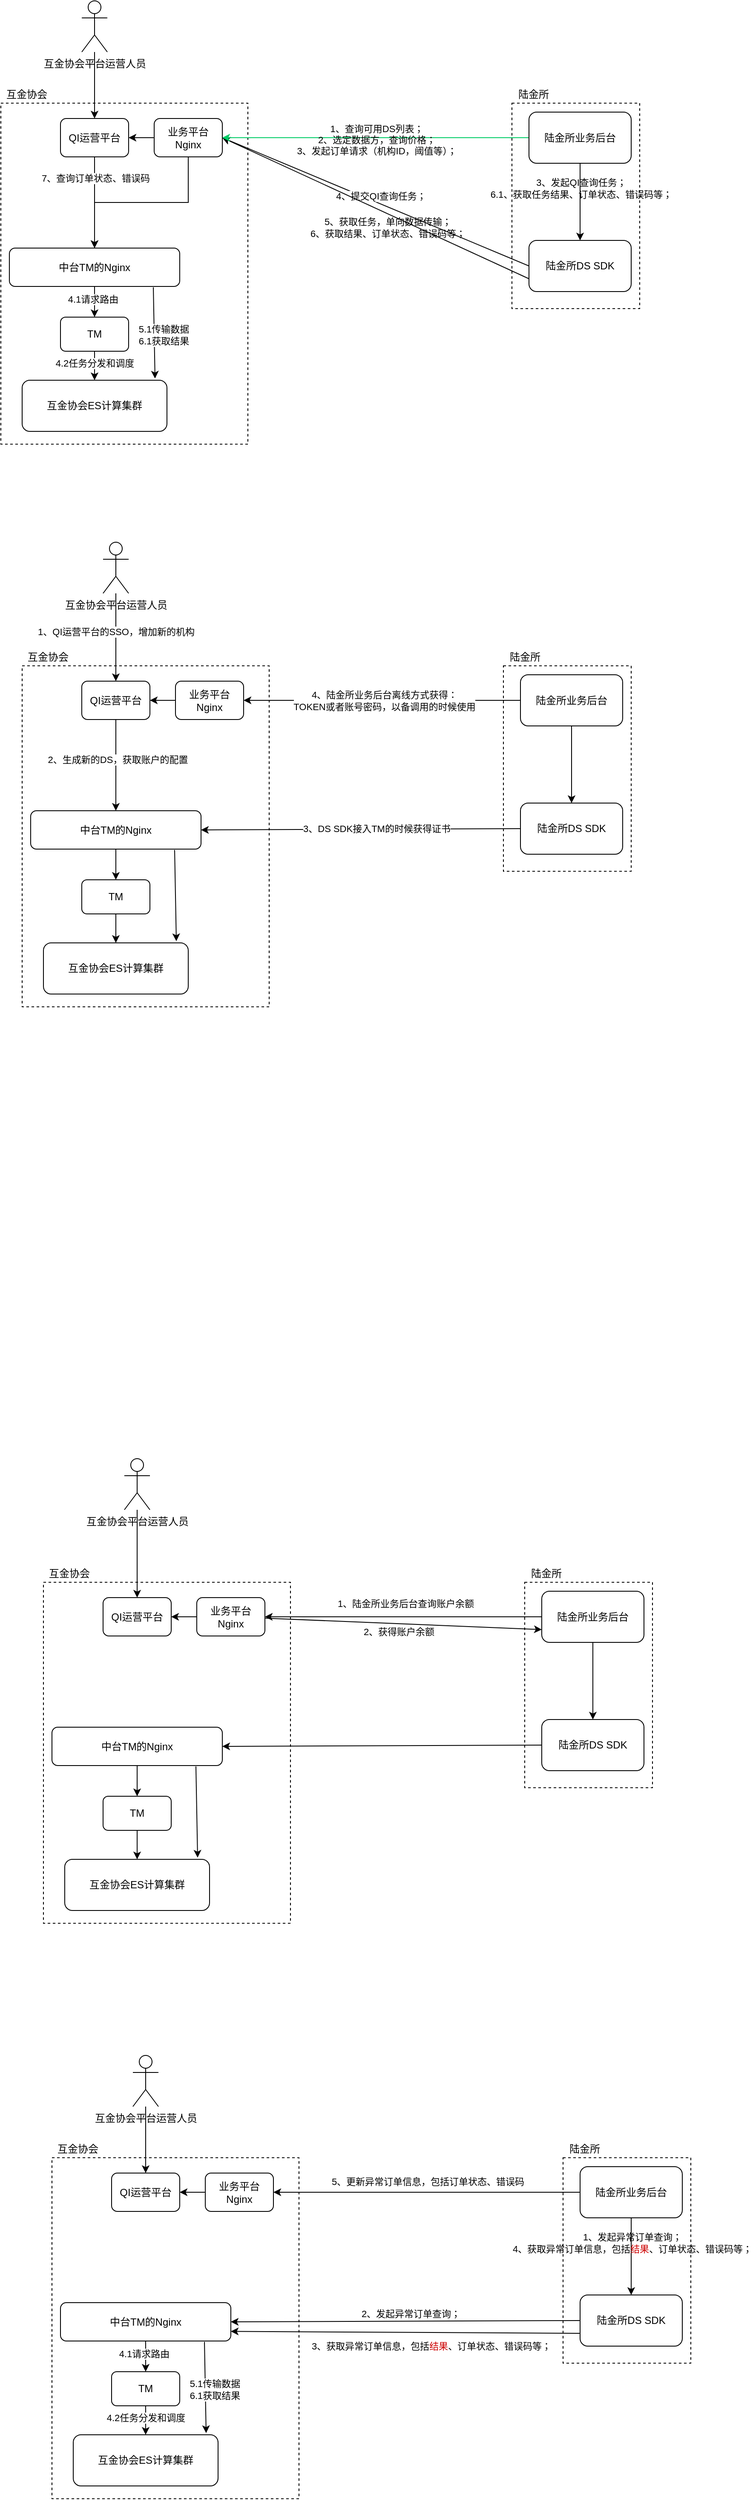<mxfile version="14.2.7" type="github">
  <diagram id="n4bqpxJSWs9qwXVAG9Ya" name="Page-1">
    <mxGraphModel dx="1178" dy="706" grid="1" gridSize="10" guides="1" tooltips="1" connect="1" arrows="1" fold="1" page="1" pageScale="1" pageWidth="827" pageHeight="1169" math="0" shadow="0">
      <root>
        <mxCell id="0" />
        <mxCell id="1" parent="0" />
        <mxCell id="Snnj0pEvWsJ41YhR_awT-1" value="" style="rounded=0;whiteSpace=wrap;html=1;dashed=1;strokeWidth=1;shadow=0;glass=0;sketch=0;labelBorderColor=none;" parent="1" vertex="1">
          <mxGeometry x="850" y="460" width="150" height="241" as="geometry" />
        </mxCell>
        <mxCell id="Snnj0pEvWsJ41YhR_awT-2" value="" style="rounded=0;whiteSpace=wrap;html=1;dashed=1;strokeWidth=1;shadow=0;glass=0;sketch=0;labelBorderColor=none;" parent="1" vertex="1">
          <mxGeometry x="250" y="460" width="290" height="400" as="geometry" />
        </mxCell>
        <mxCell id="6r078hkE9o605oC8stK7-30" value="" style="edgeStyle=orthogonalEdgeStyle;rounded=0;orthogonalLoop=1;jettySize=auto;html=1;strokeColor=#000000;" edge="1" parent="1" source="Snnj0pEvWsJ41YhR_awT-5" target="Snnj0pEvWsJ41YhR_awT-17">
          <mxGeometry relative="1" as="geometry" />
        </mxCell>
        <mxCell id="6r078hkE9o605oC8stK7-31" value="7、查询订单状态、错误码" style="edgeLabel;html=1;align=center;verticalAlign=middle;resizable=0;points=[];" vertex="1" connectable="0" parent="6r078hkE9o605oC8stK7-30">
          <mxGeometry x="-0.533" y="1" relative="1" as="geometry">
            <mxPoint as="offset" />
          </mxGeometry>
        </mxCell>
        <mxCell id="Snnj0pEvWsJ41YhR_awT-5" value="QI运营平台" style="rounded=1;whiteSpace=wrap;html=1;" parent="1" vertex="1">
          <mxGeometry x="320" y="478" width="80" height="45" as="geometry" />
        </mxCell>
        <mxCell id="Snnj0pEvWsJ41YhR_awT-6" value="" style="edgeStyle=orthogonalEdgeStyle;rounded=0;orthogonalLoop=1;jettySize=auto;html=1;" parent="1" source="Snnj0pEvWsJ41YhR_awT-7" target="Snnj0pEvWsJ41YhR_awT-5" edge="1">
          <mxGeometry relative="1" as="geometry" />
        </mxCell>
        <mxCell id="Snnj0pEvWsJ41YhR_awT-7" value="互金协会平台运营人员" style="shape=umlActor;verticalLabelPosition=bottom;verticalAlign=top;html=1;outlineConnect=0;" parent="1" vertex="1">
          <mxGeometry x="345" y="340" width="30" height="60" as="geometry" />
        </mxCell>
        <mxCell id="Snnj0pEvWsJ41YhR_awT-8" value="互金协会ES计算集群" style="rounded=1;whiteSpace=wrap;html=1;" parent="1" vertex="1">
          <mxGeometry x="275" y="785" width="170" height="60" as="geometry" />
        </mxCell>
        <mxCell id="Snnj0pEvWsJ41YhR_awT-9" value="" style="edgeStyle=orthogonalEdgeStyle;rounded=0;orthogonalLoop=1;jettySize=auto;html=1;" parent="1" source="Snnj0pEvWsJ41YhR_awT-11" target="Snnj0pEvWsJ41YhR_awT-8" edge="1">
          <mxGeometry relative="1" as="geometry" />
        </mxCell>
        <mxCell id="Snnj0pEvWsJ41YhR_awT-10" value="4.2任务分发和调度" style="edgeLabel;html=1;align=center;verticalAlign=middle;resizable=0;points=[];" parent="Snnj0pEvWsJ41YhR_awT-9" vertex="1" connectable="0">
          <mxGeometry x="0.574" y="1" relative="1" as="geometry">
            <mxPoint x="-1" y="-10" as="offset" />
          </mxGeometry>
        </mxCell>
        <mxCell id="Snnj0pEvWsJ41YhR_awT-11" value="TM" style="rounded=1;whiteSpace=wrap;html=1;" parent="1" vertex="1">
          <mxGeometry x="320" y="711" width="80" height="40" as="geometry" />
        </mxCell>
        <mxCell id="Snnj0pEvWsJ41YhR_awT-12" value="陆金所DS SDK" style="rounded=1;whiteSpace=wrap;html=1;" parent="1" vertex="1">
          <mxGeometry x="870" y="621" width="120" height="60" as="geometry" />
        </mxCell>
        <mxCell id="Snnj0pEvWsJ41YhR_awT-13" value="&lt;font color=&quot;#000000&quot;&gt;陆金所&lt;/font&gt;" style="text;html=1;align=center;verticalAlign=middle;resizable=0;points=[];autosize=1;fontColor=#EA6B66;" parent="1" vertex="1">
          <mxGeometry x="850" y="440" width="50" height="20" as="geometry" />
        </mxCell>
        <mxCell id="Snnj0pEvWsJ41YhR_awT-14" value="&lt;font color=&quot;#000000&quot;&gt;互金协会&lt;/font&gt;" style="text;html=1;align=center;verticalAlign=middle;resizable=0;points=[];autosize=1;fontColor=#EA6B66;" parent="1" vertex="1">
          <mxGeometry x="250" y="440" width="60" height="20" as="geometry" />
        </mxCell>
        <mxCell id="Snnj0pEvWsJ41YhR_awT-15" value="" style="edgeStyle=orthogonalEdgeStyle;rounded=0;orthogonalLoop=1;jettySize=auto;html=1;" parent="1" source="Snnj0pEvWsJ41YhR_awT-17" target="Snnj0pEvWsJ41YhR_awT-11" edge="1">
          <mxGeometry relative="1" as="geometry" />
        </mxCell>
        <mxCell id="Snnj0pEvWsJ41YhR_awT-16" value="4.1请求路由" style="edgeLabel;html=1;align=center;verticalAlign=middle;resizable=0;points=[];" parent="Snnj0pEvWsJ41YhR_awT-15" vertex="1" connectable="0">
          <mxGeometry x="0.407" y="-2" relative="1" as="geometry">
            <mxPoint y="-8" as="offset" />
          </mxGeometry>
        </mxCell>
        <mxCell id="Snnj0pEvWsJ41YhR_awT-17" value="中台TM的Nginx" style="rounded=1;whiteSpace=wrap;html=1;" parent="1" vertex="1">
          <mxGeometry x="260" y="630" width="200" height="45" as="geometry" />
        </mxCell>
        <mxCell id="Snnj0pEvWsJ41YhR_awT-18" value="" style="endArrow=classic;html=1;exitX=0;exitY=0.5;exitDx=0;exitDy=0;entryX=1;entryY=0.5;entryDx=0;entryDy=0;" parent="1" source="Snnj0pEvWsJ41YhR_awT-12" target="Snnj0pEvWsJ41YhR_awT-24" edge="1">
          <mxGeometry width="50" height="50" relative="1" as="geometry">
            <mxPoint x="390" y="830" as="sourcePoint" />
            <mxPoint x="440" y="780" as="targetPoint" />
          </mxGeometry>
        </mxCell>
        <mxCell id="Snnj0pEvWsJ41YhR_awT-19" value="4、提交QI查询任务；" style="edgeLabel;html=1;align=center;verticalAlign=middle;resizable=0;points=[];" parent="Snnj0pEvWsJ41YhR_awT-18" vertex="1" connectable="0">
          <mxGeometry x="-0.027" y="-3" relative="1" as="geometry">
            <mxPoint y="-6" as="offset" />
          </mxGeometry>
        </mxCell>
        <mxCell id="Snnj0pEvWsJ41YhR_awT-20" value="" style="endArrow=classic;html=1;exitX=0.845;exitY=1.022;exitDx=0;exitDy=0;exitPerimeter=0;" parent="1" source="Snnj0pEvWsJ41YhR_awT-17" edge="1">
          <mxGeometry width="50" height="50" relative="1" as="geometry">
            <mxPoint x="390" y="810" as="sourcePoint" />
            <mxPoint x="431" y="783" as="targetPoint" />
          </mxGeometry>
        </mxCell>
        <mxCell id="Snnj0pEvWsJ41YhR_awT-21" value="5.1传输数据&lt;br&gt;6.1获取结果" style="edgeLabel;html=1;align=center;verticalAlign=middle;resizable=0;points=[];" parent="Snnj0pEvWsJ41YhR_awT-20" vertex="1" connectable="0">
          <mxGeometry x="0.035" relative="1" as="geometry">
            <mxPoint x="11" as="offset" />
          </mxGeometry>
        </mxCell>
        <mxCell id="Snnj0pEvWsJ41YhR_awT-22" value="" style="endArrow=classic;html=1;entryX=1;entryY=0.5;entryDx=0;entryDy=0;exitX=0;exitY=0.75;exitDx=0;exitDy=0;" parent="1" source="Snnj0pEvWsJ41YhR_awT-12" target="Snnj0pEvWsJ41YhR_awT-24" edge="1">
          <mxGeometry width="50" height="50" relative="1" as="geometry">
            <mxPoint x="390" y="830" as="sourcePoint" />
            <mxPoint x="440" y="780" as="targetPoint" />
          </mxGeometry>
        </mxCell>
        <mxCell id="Snnj0pEvWsJ41YhR_awT-23" value="&lt;div&gt;&lt;span style=&quot;font-size: 11px&quot;&gt;5、获取任务，单向数据传输；&lt;/span&gt;&lt;/div&gt;&lt;div&gt;&lt;span style=&quot;font-size: 11px&quot;&gt;6、获取结果、订单状态、错误码等；&lt;/span&gt;&lt;/div&gt;" style="edgeLabel;html=1;align=center;verticalAlign=middle;resizable=0;points=[];labelBackgroundColor=none;" parent="Snnj0pEvWsJ41YhR_awT-22" vertex="1" connectable="0">
          <mxGeometry x="-0.076" relative="1" as="geometry">
            <mxPoint y="16" as="offset" />
          </mxGeometry>
        </mxCell>
        <mxCell id="6r078hkE9o605oC8stK7-29" value="" style="edgeStyle=orthogonalEdgeStyle;rounded=0;orthogonalLoop=1;jettySize=auto;html=1;strokeColor=#000000;" edge="1" parent="1" source="Snnj0pEvWsJ41YhR_awT-24" target="Snnj0pEvWsJ41YhR_awT-17">
          <mxGeometry relative="1" as="geometry" />
        </mxCell>
        <mxCell id="Snnj0pEvWsJ41YhR_awT-24" value="业务平台Nginx" style="rounded=1;whiteSpace=wrap;html=1;" parent="1" vertex="1">
          <mxGeometry x="430" y="478" width="80" height="45" as="geometry" />
        </mxCell>
        <mxCell id="Snnj0pEvWsJ41YhR_awT-25" value="" style="endArrow=classic;html=1;exitX=0;exitY=0.5;exitDx=0;exitDy=0;entryX=1;entryY=0.5;entryDx=0;entryDy=0;strokeColor=#00CC66;" parent="1" source="Snnj0pEvWsJ41YhR_awT-30" target="Snnj0pEvWsJ41YhR_awT-24" edge="1">
          <mxGeometry width="50" height="50" relative="1" as="geometry">
            <mxPoint x="390" y="640" as="sourcePoint" />
            <mxPoint x="440" y="590" as="targetPoint" />
          </mxGeometry>
        </mxCell>
        <mxCell id="Snnj0pEvWsJ41YhR_awT-26" value="1、查询可用DS列表；&lt;br&gt;2、选定数据方，查询价格；&lt;br&gt;3、发起订单请求（机构ID，阈值等）；" style="edgeLabel;html=1;align=center;verticalAlign=middle;resizable=0;points=[];labelBackgroundColor=none;" parent="Snnj0pEvWsJ41YhR_awT-25" vertex="1" connectable="0">
          <mxGeometry x="0.113" y="2" relative="1" as="geometry">
            <mxPoint x="21" as="offset" />
          </mxGeometry>
        </mxCell>
        <mxCell id="Snnj0pEvWsJ41YhR_awT-27" value="" style="endArrow=classic;html=1;exitX=0;exitY=0.5;exitDx=0;exitDy=0;entryX=1;entryY=0.5;entryDx=0;entryDy=0;" parent="1" source="Snnj0pEvWsJ41YhR_awT-24" target="Snnj0pEvWsJ41YhR_awT-5" edge="1">
          <mxGeometry width="50" height="50" relative="1" as="geometry">
            <mxPoint x="390" y="640" as="sourcePoint" />
            <mxPoint x="440" y="590" as="targetPoint" />
          </mxGeometry>
        </mxCell>
        <mxCell id="Snnj0pEvWsJ41YhR_awT-28" value="" style="edgeStyle=orthogonalEdgeStyle;rounded=0;orthogonalLoop=1;jettySize=auto;html=1;" parent="1" source="Snnj0pEvWsJ41YhR_awT-30" target="Snnj0pEvWsJ41YhR_awT-12" edge="1">
          <mxGeometry relative="1" as="geometry" />
        </mxCell>
        <mxCell id="Snnj0pEvWsJ41YhR_awT-29" value="3、发起QI查询任务；&lt;br&gt;6.1、获取任务结果、订单状态、错误码等；" style="edgeLabel;html=1;align=center;verticalAlign=middle;resizable=0;points=[];labelBackgroundColor=none;" parent="Snnj0pEvWsJ41YhR_awT-28" vertex="1" connectable="0">
          <mxGeometry x="-0.364" y="1" relative="1" as="geometry">
            <mxPoint as="offset" />
          </mxGeometry>
        </mxCell>
        <mxCell id="Snnj0pEvWsJ41YhR_awT-30" value="陆金所业务后台" style="rounded=1;whiteSpace=wrap;html=1;" parent="1" vertex="1">
          <mxGeometry x="870" y="470.5" width="120" height="60" as="geometry" />
        </mxCell>
        <mxCell id="Snnj0pEvWsJ41YhR_awT-31" value="" style="rounded=0;whiteSpace=wrap;html=1;dashed=1;strokeWidth=1;shadow=0;glass=0;sketch=0;labelBorderColor=none;" parent="1" vertex="1">
          <mxGeometry x="840" y="1120" width="150" height="241" as="geometry" />
        </mxCell>
        <mxCell id="Snnj0pEvWsJ41YhR_awT-32" value="" style="rounded=0;whiteSpace=wrap;html=1;dashed=1;strokeWidth=1;shadow=0;glass=0;sketch=0;labelBorderColor=none;" parent="1" vertex="1">
          <mxGeometry x="275" y="1120" width="290" height="400" as="geometry" />
        </mxCell>
        <mxCell id="Snnj0pEvWsJ41YhR_awT-33" value="" style="edgeStyle=orthogonalEdgeStyle;rounded=0;orthogonalLoop=1;jettySize=auto;html=1;" parent="1" source="Snnj0pEvWsJ41YhR_awT-35" target="Snnj0pEvWsJ41YhR_awT-46" edge="1">
          <mxGeometry relative="1" as="geometry" />
        </mxCell>
        <mxCell id="Snnj0pEvWsJ41YhR_awT-34" value="2、生成新的DS，获取账户的配置" style="edgeLabel;html=1;align=center;verticalAlign=middle;resizable=0;points=[];" parent="Snnj0pEvWsJ41YhR_awT-33" vertex="1" connectable="0">
          <mxGeometry x="-0.121" y="2" relative="1" as="geometry">
            <mxPoint as="offset" />
          </mxGeometry>
        </mxCell>
        <mxCell id="Snnj0pEvWsJ41YhR_awT-35" value="QI运营平台" style="rounded=1;whiteSpace=wrap;html=1;" parent="1" vertex="1">
          <mxGeometry x="345" y="1138" width="80" height="45" as="geometry" />
        </mxCell>
        <mxCell id="Snnj0pEvWsJ41YhR_awT-36" value="" style="edgeStyle=orthogonalEdgeStyle;rounded=0;orthogonalLoop=1;jettySize=auto;html=1;" parent="1" source="Snnj0pEvWsJ41YhR_awT-38" target="Snnj0pEvWsJ41YhR_awT-35" edge="1">
          <mxGeometry relative="1" as="geometry" />
        </mxCell>
        <mxCell id="Snnj0pEvWsJ41YhR_awT-37" value="1、QI运营平台的SSO，增加新的机构" style="edgeLabel;html=1;align=center;verticalAlign=middle;resizable=0;points=[];" parent="Snnj0pEvWsJ41YhR_awT-36" vertex="1" connectable="0">
          <mxGeometry x="0.103" relative="1" as="geometry">
            <mxPoint y="-12" as="offset" />
          </mxGeometry>
        </mxCell>
        <mxCell id="Snnj0pEvWsJ41YhR_awT-38" value="互金协会平台运营人员" style="shape=umlActor;verticalLabelPosition=bottom;verticalAlign=top;html=1;outlineConnect=0;" parent="1" vertex="1">
          <mxGeometry x="370" y="975" width="30" height="60" as="geometry" />
        </mxCell>
        <mxCell id="Snnj0pEvWsJ41YhR_awT-39" value="互金协会ES计算集群" style="rounded=1;whiteSpace=wrap;html=1;" parent="1" vertex="1">
          <mxGeometry x="300" y="1445" width="170" height="60" as="geometry" />
        </mxCell>
        <mxCell id="Snnj0pEvWsJ41YhR_awT-40" value="" style="edgeStyle=orthogonalEdgeStyle;rounded=0;orthogonalLoop=1;jettySize=auto;html=1;" parent="1" source="Snnj0pEvWsJ41YhR_awT-41" target="Snnj0pEvWsJ41YhR_awT-39" edge="1">
          <mxGeometry relative="1" as="geometry" />
        </mxCell>
        <mxCell id="Snnj0pEvWsJ41YhR_awT-41" value="TM" style="rounded=1;whiteSpace=wrap;html=1;" parent="1" vertex="1">
          <mxGeometry x="345" y="1371" width="80" height="40" as="geometry" />
        </mxCell>
        <mxCell id="Snnj0pEvWsJ41YhR_awT-42" value="陆金所DS SDK" style="rounded=1;whiteSpace=wrap;html=1;" parent="1" vertex="1">
          <mxGeometry x="860" y="1281" width="120" height="60" as="geometry" />
        </mxCell>
        <mxCell id="Snnj0pEvWsJ41YhR_awT-43" value="&lt;font color=&quot;#000000&quot;&gt;陆金所&lt;/font&gt;" style="text;html=1;align=center;verticalAlign=middle;resizable=0;points=[];autosize=1;fontColor=#EA6B66;" parent="1" vertex="1">
          <mxGeometry x="840" y="1100" width="50" height="20" as="geometry" />
        </mxCell>
        <mxCell id="Snnj0pEvWsJ41YhR_awT-44" value="&lt;font color=&quot;#000000&quot;&gt;互金协会&lt;/font&gt;" style="text;html=1;align=center;verticalAlign=middle;resizable=0;points=[];autosize=1;fontColor=#EA6B66;" parent="1" vertex="1">
          <mxGeometry x="275" y="1100" width="60" height="20" as="geometry" />
        </mxCell>
        <mxCell id="Snnj0pEvWsJ41YhR_awT-45" value="" style="edgeStyle=orthogonalEdgeStyle;rounded=0;orthogonalLoop=1;jettySize=auto;html=1;" parent="1" source="Snnj0pEvWsJ41YhR_awT-46" target="Snnj0pEvWsJ41YhR_awT-41" edge="1">
          <mxGeometry relative="1" as="geometry" />
        </mxCell>
        <mxCell id="Snnj0pEvWsJ41YhR_awT-46" value="中台TM的Nginx" style="rounded=1;whiteSpace=wrap;html=1;" parent="1" vertex="1">
          <mxGeometry x="285" y="1290" width="200" height="45" as="geometry" />
        </mxCell>
        <mxCell id="Snnj0pEvWsJ41YhR_awT-47" value="" style="endArrow=classic;html=1;exitX=0;exitY=0.5;exitDx=0;exitDy=0;entryX=1;entryY=0.5;entryDx=0;entryDy=0;" parent="1" source="Snnj0pEvWsJ41YhR_awT-42" target="Snnj0pEvWsJ41YhR_awT-46" edge="1">
          <mxGeometry width="50" height="50" relative="1" as="geometry">
            <mxPoint x="415" y="1490" as="sourcePoint" />
            <mxPoint x="465" y="1440" as="targetPoint" />
          </mxGeometry>
        </mxCell>
        <mxCell id="Snnj0pEvWsJ41YhR_awT-48" value="3、DS SDK接入TM的时候获得证书" style="edgeLabel;html=1;align=center;verticalAlign=middle;resizable=0;points=[];" parent="Snnj0pEvWsJ41YhR_awT-47" vertex="1" connectable="0">
          <mxGeometry x="0.145" y="1" relative="1" as="geometry">
            <mxPoint x="44.99" y="-1.86" as="offset" />
          </mxGeometry>
        </mxCell>
        <mxCell id="Snnj0pEvWsJ41YhR_awT-49" value="" style="endArrow=classic;html=1;exitX=0.845;exitY=1.022;exitDx=0;exitDy=0;exitPerimeter=0;" parent="1" source="Snnj0pEvWsJ41YhR_awT-46" edge="1">
          <mxGeometry width="50" height="50" relative="1" as="geometry">
            <mxPoint x="415" y="1470" as="sourcePoint" />
            <mxPoint x="456" y="1443" as="targetPoint" />
          </mxGeometry>
        </mxCell>
        <mxCell id="Snnj0pEvWsJ41YhR_awT-50" value="业务平台Nginx" style="rounded=1;whiteSpace=wrap;html=1;" parent="1" vertex="1">
          <mxGeometry x="455" y="1138" width="80" height="45" as="geometry" />
        </mxCell>
        <mxCell id="Snnj0pEvWsJ41YhR_awT-51" value="" style="endArrow=classic;html=1;exitX=0;exitY=0.5;exitDx=0;exitDy=0;entryX=1;entryY=0.5;entryDx=0;entryDy=0;" parent="1" source="Snnj0pEvWsJ41YhR_awT-50" target="Snnj0pEvWsJ41YhR_awT-35" edge="1">
          <mxGeometry width="50" height="50" relative="1" as="geometry">
            <mxPoint x="415" y="1300" as="sourcePoint" />
            <mxPoint x="465" y="1250" as="targetPoint" />
          </mxGeometry>
        </mxCell>
        <mxCell id="Snnj0pEvWsJ41YhR_awT-52" value="" style="edgeStyle=orthogonalEdgeStyle;rounded=0;orthogonalLoop=1;jettySize=auto;html=1;" parent="1" source="Snnj0pEvWsJ41YhR_awT-53" target="Snnj0pEvWsJ41YhR_awT-42" edge="1">
          <mxGeometry relative="1" as="geometry" />
        </mxCell>
        <mxCell id="Snnj0pEvWsJ41YhR_awT-53" value="陆金所业务后台" style="rounded=1;whiteSpace=wrap;html=1;" parent="1" vertex="1">
          <mxGeometry x="860" y="1130.5" width="120" height="60" as="geometry" />
        </mxCell>
        <mxCell id="Snnj0pEvWsJ41YhR_awT-54" value="" style="endArrow=classic;html=1;exitX=0;exitY=0.5;exitDx=0;exitDy=0;entryX=1;entryY=0.5;entryDx=0;entryDy=0;" parent="1" source="Snnj0pEvWsJ41YhR_awT-53" target="Snnj0pEvWsJ41YhR_awT-50" edge="1">
          <mxGeometry width="50" height="50" relative="1" as="geometry">
            <mxPoint x="710" y="1250" as="sourcePoint" />
            <mxPoint x="760" y="1200" as="targetPoint" />
          </mxGeometry>
        </mxCell>
        <mxCell id="Snnj0pEvWsJ41YhR_awT-55" value="4、陆金所业务后台离线方式获得：&lt;br&gt;TOKEN或者账号密码，以备调用的时候使用" style="edgeLabel;html=1;align=center;verticalAlign=middle;resizable=0;points=[];" parent="Snnj0pEvWsJ41YhR_awT-54" vertex="1" connectable="0">
          <mxGeometry x="0.077" y="-1" relative="1" as="geometry">
            <mxPoint x="15" y="1" as="offset" />
          </mxGeometry>
        </mxCell>
        <mxCell id="Snnj0pEvWsJ41YhR_awT-56" value="" style="rounded=0;whiteSpace=wrap;html=1;dashed=1;strokeWidth=1;shadow=0;glass=0;sketch=0;labelBorderColor=none;" parent="1" vertex="1">
          <mxGeometry x="865" y="2195" width="150" height="241" as="geometry" />
        </mxCell>
        <mxCell id="Snnj0pEvWsJ41YhR_awT-57" value="" style="rounded=0;whiteSpace=wrap;html=1;dashed=1;strokeWidth=1;shadow=0;glass=0;sketch=0;labelBorderColor=none;" parent="1" vertex="1">
          <mxGeometry x="300" y="2195" width="290" height="400" as="geometry" />
        </mxCell>
        <mxCell id="Snnj0pEvWsJ41YhR_awT-59" value="QI运营平台" style="rounded=1;whiteSpace=wrap;html=1;" parent="1" vertex="1">
          <mxGeometry x="370" y="2213" width="80" height="45" as="geometry" />
        </mxCell>
        <mxCell id="Snnj0pEvWsJ41YhR_awT-60" value="" style="edgeStyle=orthogonalEdgeStyle;rounded=0;orthogonalLoop=1;jettySize=auto;html=1;" parent="1" source="Snnj0pEvWsJ41YhR_awT-61" target="Snnj0pEvWsJ41YhR_awT-59" edge="1">
          <mxGeometry relative="1" as="geometry" />
        </mxCell>
        <mxCell id="Snnj0pEvWsJ41YhR_awT-61" value="互金协会平台运营人员" style="shape=umlActor;verticalLabelPosition=bottom;verticalAlign=top;html=1;outlineConnect=0;" parent="1" vertex="1">
          <mxGeometry x="395" y="2050" width="30" height="60" as="geometry" />
        </mxCell>
        <mxCell id="Snnj0pEvWsJ41YhR_awT-62" value="互金协会ES计算集群" style="rounded=1;whiteSpace=wrap;html=1;" parent="1" vertex="1">
          <mxGeometry x="325" y="2520" width="170" height="60" as="geometry" />
        </mxCell>
        <mxCell id="Snnj0pEvWsJ41YhR_awT-63" value="" style="edgeStyle=orthogonalEdgeStyle;rounded=0;orthogonalLoop=1;jettySize=auto;html=1;" parent="1" source="Snnj0pEvWsJ41YhR_awT-64" target="Snnj0pEvWsJ41YhR_awT-62" edge="1">
          <mxGeometry relative="1" as="geometry" />
        </mxCell>
        <mxCell id="Snnj0pEvWsJ41YhR_awT-64" value="TM" style="rounded=1;whiteSpace=wrap;html=1;" parent="1" vertex="1">
          <mxGeometry x="370" y="2446" width="80" height="40" as="geometry" />
        </mxCell>
        <mxCell id="Snnj0pEvWsJ41YhR_awT-65" value="陆金所DS SDK" style="rounded=1;whiteSpace=wrap;html=1;" parent="1" vertex="1">
          <mxGeometry x="885" y="2356" width="120" height="60" as="geometry" />
        </mxCell>
        <mxCell id="Snnj0pEvWsJ41YhR_awT-66" value="&lt;font color=&quot;#000000&quot;&gt;陆金所&lt;/font&gt;" style="text;html=1;align=center;verticalAlign=middle;resizable=0;points=[];autosize=1;fontColor=#EA6B66;" parent="1" vertex="1">
          <mxGeometry x="865" y="2175" width="50" height="20" as="geometry" />
        </mxCell>
        <mxCell id="Snnj0pEvWsJ41YhR_awT-67" value="&lt;font color=&quot;#000000&quot;&gt;互金协会&lt;/font&gt;" style="text;html=1;align=center;verticalAlign=middle;resizable=0;points=[];autosize=1;fontColor=#EA6B66;" parent="1" vertex="1">
          <mxGeometry x="300" y="2175" width="60" height="20" as="geometry" />
        </mxCell>
        <mxCell id="Snnj0pEvWsJ41YhR_awT-68" value="" style="edgeStyle=orthogonalEdgeStyle;rounded=0;orthogonalLoop=1;jettySize=auto;html=1;" parent="1" source="Snnj0pEvWsJ41YhR_awT-69" target="Snnj0pEvWsJ41YhR_awT-64" edge="1">
          <mxGeometry relative="1" as="geometry" />
        </mxCell>
        <mxCell id="Snnj0pEvWsJ41YhR_awT-69" value="中台TM的Nginx" style="rounded=1;whiteSpace=wrap;html=1;" parent="1" vertex="1">
          <mxGeometry x="310" y="2365" width="200" height="45" as="geometry" />
        </mxCell>
        <mxCell id="Snnj0pEvWsJ41YhR_awT-70" value="" style="endArrow=classic;html=1;exitX=0;exitY=0.5;exitDx=0;exitDy=0;entryX=1;entryY=0.5;entryDx=0;entryDy=0;" parent="1" source="Snnj0pEvWsJ41YhR_awT-65" target="Snnj0pEvWsJ41YhR_awT-69" edge="1">
          <mxGeometry width="50" height="50" relative="1" as="geometry">
            <mxPoint x="440" y="2565" as="sourcePoint" />
            <mxPoint x="490" y="2515" as="targetPoint" />
          </mxGeometry>
        </mxCell>
        <mxCell id="Snnj0pEvWsJ41YhR_awT-71" value="" style="endArrow=classic;html=1;exitX=0.845;exitY=1.022;exitDx=0;exitDy=0;exitPerimeter=0;" parent="1" source="Snnj0pEvWsJ41YhR_awT-69" edge="1">
          <mxGeometry width="50" height="50" relative="1" as="geometry">
            <mxPoint x="440" y="2545" as="sourcePoint" />
            <mxPoint x="481" y="2518" as="targetPoint" />
          </mxGeometry>
        </mxCell>
        <mxCell id="Snnj0pEvWsJ41YhR_awT-72" value="业务平台Nginx" style="rounded=1;whiteSpace=wrap;html=1;" parent="1" vertex="1">
          <mxGeometry x="480" y="2213" width="80" height="45" as="geometry" />
        </mxCell>
        <mxCell id="Snnj0pEvWsJ41YhR_awT-73" value="" style="endArrow=classic;html=1;exitX=0;exitY=0.5;exitDx=0;exitDy=0;entryX=1;entryY=0.5;entryDx=0;entryDy=0;" parent="1" source="Snnj0pEvWsJ41YhR_awT-72" target="Snnj0pEvWsJ41YhR_awT-59" edge="1">
          <mxGeometry width="50" height="50" relative="1" as="geometry">
            <mxPoint x="440" y="2375" as="sourcePoint" />
            <mxPoint x="490" y="2325" as="targetPoint" />
          </mxGeometry>
        </mxCell>
        <mxCell id="Snnj0pEvWsJ41YhR_awT-74" value="" style="edgeStyle=orthogonalEdgeStyle;rounded=0;orthogonalLoop=1;jettySize=auto;html=1;" parent="1" source="Snnj0pEvWsJ41YhR_awT-75" target="Snnj0pEvWsJ41YhR_awT-65" edge="1">
          <mxGeometry relative="1" as="geometry" />
        </mxCell>
        <mxCell id="Snnj0pEvWsJ41YhR_awT-75" value="陆金所业务后台" style="rounded=1;whiteSpace=wrap;html=1;" parent="1" vertex="1">
          <mxGeometry x="885" y="2205.5" width="120" height="60" as="geometry" />
        </mxCell>
        <mxCell id="Snnj0pEvWsJ41YhR_awT-76" value="" style="endArrow=classic;html=1;exitX=0;exitY=0.5;exitDx=0;exitDy=0;entryX=1;entryY=0.5;entryDx=0;entryDy=0;" parent="1" source="Snnj0pEvWsJ41YhR_awT-75" target="Snnj0pEvWsJ41YhR_awT-72" edge="1">
          <mxGeometry width="50" height="50" relative="1" as="geometry">
            <mxPoint x="735" y="2325" as="sourcePoint" />
            <mxPoint x="785" y="2275" as="targetPoint" />
          </mxGeometry>
        </mxCell>
        <mxCell id="Snnj0pEvWsJ41YhR_awT-77" value="1、陆金所业务后台查询账户余额" style="edgeLabel;html=1;align=center;verticalAlign=middle;resizable=0;points=[];" parent="Snnj0pEvWsJ41YhR_awT-76" vertex="1" connectable="0">
          <mxGeometry x="0.077" y="-1" relative="1" as="geometry">
            <mxPoint x="15" y="-14.5" as="offset" />
          </mxGeometry>
        </mxCell>
        <mxCell id="Snnj0pEvWsJ41YhR_awT-78" value="" style="endArrow=classic;html=1;entryX=0;entryY=0.75;entryDx=0;entryDy=0;" parent="1" source="Snnj0pEvWsJ41YhR_awT-72" target="Snnj0pEvWsJ41YhR_awT-75" edge="1">
          <mxGeometry width="50" height="50" relative="1" as="geometry">
            <mxPoint x="710" y="2420" as="sourcePoint" />
            <mxPoint x="760" y="2370" as="targetPoint" />
          </mxGeometry>
        </mxCell>
        <mxCell id="Snnj0pEvWsJ41YhR_awT-79" value="2、获得账户余额" style="edgeLabel;html=1;align=center;verticalAlign=middle;resizable=0;points=[];" parent="Snnj0pEvWsJ41YhR_awT-78" vertex="1" connectable="0">
          <mxGeometry x="-0.034" y="1" relative="1" as="geometry">
            <mxPoint y="10.44" as="offset" />
          </mxGeometry>
        </mxCell>
        <mxCell id="6r078hkE9o605oC8stK7-1" value="" style="rounded=0;whiteSpace=wrap;html=1;dashed=1;strokeWidth=1;shadow=0;glass=0;sketch=0;labelBorderColor=none;" vertex="1" parent="1">
          <mxGeometry x="910" y="2870" width="150" height="241" as="geometry" />
        </mxCell>
        <mxCell id="6r078hkE9o605oC8stK7-2" value="" style="rounded=0;whiteSpace=wrap;html=1;dashed=1;strokeWidth=1;shadow=0;glass=0;sketch=0;labelBorderColor=none;" vertex="1" parent="1">
          <mxGeometry x="310" y="2870" width="290" height="400" as="geometry" />
        </mxCell>
        <mxCell id="6r078hkE9o605oC8stK7-3" value="QI运营平台" style="rounded=1;whiteSpace=wrap;html=1;" vertex="1" parent="1">
          <mxGeometry x="380" y="2888" width="80" height="45" as="geometry" />
        </mxCell>
        <mxCell id="6r078hkE9o605oC8stK7-4" value="" style="edgeStyle=orthogonalEdgeStyle;rounded=0;orthogonalLoop=1;jettySize=auto;html=1;" edge="1" parent="1" source="6r078hkE9o605oC8stK7-5" target="6r078hkE9o605oC8stK7-3">
          <mxGeometry relative="1" as="geometry" />
        </mxCell>
        <mxCell id="6r078hkE9o605oC8stK7-5" value="互金协会平台运营人员" style="shape=umlActor;verticalLabelPosition=bottom;verticalAlign=top;html=1;outlineConnect=0;" vertex="1" parent="1">
          <mxGeometry x="405" y="2750" width="30" height="60" as="geometry" />
        </mxCell>
        <mxCell id="6r078hkE9o605oC8stK7-6" value="互金协会ES计算集群" style="rounded=1;whiteSpace=wrap;html=1;" vertex="1" parent="1">
          <mxGeometry x="335" y="3195" width="170" height="60" as="geometry" />
        </mxCell>
        <mxCell id="6r078hkE9o605oC8stK7-7" value="" style="edgeStyle=orthogonalEdgeStyle;rounded=0;orthogonalLoop=1;jettySize=auto;html=1;" edge="1" parent="1" source="6r078hkE9o605oC8stK7-9" target="6r078hkE9o605oC8stK7-6">
          <mxGeometry relative="1" as="geometry" />
        </mxCell>
        <mxCell id="6r078hkE9o605oC8stK7-8" value="4.2任务分发和调度" style="edgeLabel;html=1;align=center;verticalAlign=middle;resizable=0;points=[];" vertex="1" connectable="0" parent="6r078hkE9o605oC8stK7-7">
          <mxGeometry x="0.574" y="1" relative="1" as="geometry">
            <mxPoint x="-1" y="-10" as="offset" />
          </mxGeometry>
        </mxCell>
        <mxCell id="6r078hkE9o605oC8stK7-9" value="TM" style="rounded=1;whiteSpace=wrap;html=1;" vertex="1" parent="1">
          <mxGeometry x="380" y="3121" width="80" height="40" as="geometry" />
        </mxCell>
        <mxCell id="6r078hkE9o605oC8stK7-10" value="陆金所DS SDK" style="rounded=1;whiteSpace=wrap;html=1;" vertex="1" parent="1">
          <mxGeometry x="930" y="3031" width="120" height="60" as="geometry" />
        </mxCell>
        <mxCell id="6r078hkE9o605oC8stK7-11" value="&lt;font color=&quot;#000000&quot;&gt;陆金所&lt;/font&gt;" style="text;html=1;align=center;verticalAlign=middle;resizable=0;points=[];autosize=1;fontColor=#EA6B66;" vertex="1" parent="1">
          <mxGeometry x="910" y="2850" width="50" height="20" as="geometry" />
        </mxCell>
        <mxCell id="6r078hkE9o605oC8stK7-12" value="&lt;font color=&quot;#000000&quot;&gt;互金协会&lt;/font&gt;" style="text;html=1;align=center;verticalAlign=middle;resizable=0;points=[];autosize=1;fontColor=#EA6B66;" vertex="1" parent="1">
          <mxGeometry x="310" y="2850" width="60" height="20" as="geometry" />
        </mxCell>
        <mxCell id="6r078hkE9o605oC8stK7-13" value="" style="edgeStyle=orthogonalEdgeStyle;rounded=0;orthogonalLoop=1;jettySize=auto;html=1;" edge="1" parent="1" source="6r078hkE9o605oC8stK7-15" target="6r078hkE9o605oC8stK7-9">
          <mxGeometry relative="1" as="geometry" />
        </mxCell>
        <mxCell id="6r078hkE9o605oC8stK7-14" value="4.1请求路由" style="edgeLabel;html=1;align=center;verticalAlign=middle;resizable=0;points=[];" vertex="1" connectable="0" parent="6r078hkE9o605oC8stK7-13">
          <mxGeometry x="0.407" y="-2" relative="1" as="geometry">
            <mxPoint y="-8" as="offset" />
          </mxGeometry>
        </mxCell>
        <mxCell id="6r078hkE9o605oC8stK7-15" value="中台TM的Nginx" style="rounded=1;whiteSpace=wrap;html=1;" vertex="1" parent="1">
          <mxGeometry x="320" y="3040" width="200" height="45" as="geometry" />
        </mxCell>
        <mxCell id="6r078hkE9o605oC8stK7-16" value="" style="endArrow=classic;html=1;exitX=0;exitY=0.5;exitDx=0;exitDy=0;entryX=1;entryY=0.5;entryDx=0;entryDy=0;" edge="1" parent="1" source="6r078hkE9o605oC8stK7-10" target="6r078hkE9o605oC8stK7-15">
          <mxGeometry width="50" height="50" relative="1" as="geometry">
            <mxPoint x="450" y="3240" as="sourcePoint" />
            <mxPoint x="500" y="3190" as="targetPoint" />
          </mxGeometry>
        </mxCell>
        <mxCell id="6r078hkE9o605oC8stK7-17" value="2、发起异常订单查询；" style="edgeLabel;html=1;align=center;verticalAlign=middle;resizable=0;points=[];" vertex="1" connectable="0" parent="6r078hkE9o605oC8stK7-16">
          <mxGeometry x="-0.027" y="-3" relative="1" as="geometry">
            <mxPoint y="-6" as="offset" />
          </mxGeometry>
        </mxCell>
        <mxCell id="6r078hkE9o605oC8stK7-18" value="" style="endArrow=classic;html=1;exitX=0.845;exitY=1.022;exitDx=0;exitDy=0;exitPerimeter=0;" edge="1" parent="1" source="6r078hkE9o605oC8stK7-15">
          <mxGeometry width="50" height="50" relative="1" as="geometry">
            <mxPoint x="450" y="3220" as="sourcePoint" />
            <mxPoint x="491" y="3193" as="targetPoint" />
          </mxGeometry>
        </mxCell>
        <mxCell id="6r078hkE9o605oC8stK7-19" value="5.1传输数据&lt;br&gt;6.1获取结果" style="edgeLabel;html=1;align=center;verticalAlign=middle;resizable=0;points=[];" vertex="1" connectable="0" parent="6r078hkE9o605oC8stK7-18">
          <mxGeometry x="0.035" relative="1" as="geometry">
            <mxPoint x="11" as="offset" />
          </mxGeometry>
        </mxCell>
        <mxCell id="6r078hkE9o605oC8stK7-20" value="" style="endArrow=classic;html=1;entryX=1;entryY=0.75;entryDx=0;entryDy=0;exitX=0;exitY=0.75;exitDx=0;exitDy=0;" edge="1" parent="1" source="6r078hkE9o605oC8stK7-10" target="6r078hkE9o605oC8stK7-15">
          <mxGeometry width="50" height="50" relative="1" as="geometry">
            <mxPoint x="450" y="3240" as="sourcePoint" />
            <mxPoint x="500" y="3190" as="targetPoint" />
          </mxGeometry>
        </mxCell>
        <mxCell id="6r078hkE9o605oC8stK7-21" value="&lt;div&gt;&lt;span style=&quot;font-size: 11px&quot;&gt;3、&lt;/span&gt;获取异常订单信息，包括&lt;font color=&quot;#cc0000&quot;&gt;结果&lt;/font&gt;、订单状态、错误码等；&lt;/div&gt;" style="edgeLabel;html=1;align=center;verticalAlign=middle;resizable=0;points=[];labelBackgroundColor=none;" vertex="1" connectable="0" parent="6r078hkE9o605oC8stK7-20">
          <mxGeometry x="-0.076" relative="1" as="geometry">
            <mxPoint x="14" y="16" as="offset" />
          </mxGeometry>
        </mxCell>
        <mxCell id="6r078hkE9o605oC8stK7-22" value="业务平台Nginx" style="rounded=1;whiteSpace=wrap;html=1;" vertex="1" parent="1">
          <mxGeometry x="490" y="2888" width="80" height="45" as="geometry" />
        </mxCell>
        <mxCell id="6r078hkE9o605oC8stK7-23" value="" style="endArrow=classic;html=1;exitX=0;exitY=0.5;exitDx=0;exitDy=0;entryX=1;entryY=0.5;entryDx=0;entryDy=0;" edge="1" parent="1" source="6r078hkE9o605oC8stK7-28" target="6r078hkE9o605oC8stK7-22">
          <mxGeometry width="50" height="50" relative="1" as="geometry">
            <mxPoint x="450" y="3050" as="sourcePoint" />
            <mxPoint x="500" y="3000" as="targetPoint" />
          </mxGeometry>
        </mxCell>
        <mxCell id="6r078hkE9o605oC8stK7-24" value="5、更新异常订单信息，包括订单状态、错误码" style="edgeLabel;html=1;align=center;verticalAlign=middle;resizable=0;points=[];labelBackgroundColor=none;" vertex="1" connectable="0" parent="6r078hkE9o605oC8stK7-23">
          <mxGeometry x="0.113" y="2" relative="1" as="geometry">
            <mxPoint x="21" y="-15" as="offset" />
          </mxGeometry>
        </mxCell>
        <mxCell id="6r078hkE9o605oC8stK7-25" value="" style="endArrow=classic;html=1;exitX=0;exitY=0.5;exitDx=0;exitDy=0;entryX=1;entryY=0.5;entryDx=0;entryDy=0;" edge="1" parent="1" source="6r078hkE9o605oC8stK7-22" target="6r078hkE9o605oC8stK7-3">
          <mxGeometry width="50" height="50" relative="1" as="geometry">
            <mxPoint x="450" y="3050" as="sourcePoint" />
            <mxPoint x="500" y="3000" as="targetPoint" />
          </mxGeometry>
        </mxCell>
        <mxCell id="6r078hkE9o605oC8stK7-26" value="" style="edgeStyle=orthogonalEdgeStyle;rounded=0;orthogonalLoop=1;jettySize=auto;html=1;" edge="1" parent="1" source="6r078hkE9o605oC8stK7-28" target="6r078hkE9o605oC8stK7-10">
          <mxGeometry relative="1" as="geometry" />
        </mxCell>
        <mxCell id="6r078hkE9o605oC8stK7-27" value="1、发起异常订单查询；&lt;br&gt;4、获取异常订单信息，包括&lt;font color=&quot;#cc0000&quot;&gt;结果&lt;/font&gt;、订单状态、错误码等；" style="edgeLabel;html=1;align=center;verticalAlign=middle;resizable=0;points=[];labelBackgroundColor=none;" vertex="1" connectable="0" parent="6r078hkE9o605oC8stK7-26">
          <mxGeometry x="-0.364" y="1" relative="1" as="geometry">
            <mxPoint as="offset" />
          </mxGeometry>
        </mxCell>
        <mxCell id="6r078hkE9o605oC8stK7-28" value="陆金所业务后台" style="rounded=1;whiteSpace=wrap;html=1;" vertex="1" parent="1">
          <mxGeometry x="930" y="2880.5" width="120" height="60" as="geometry" />
        </mxCell>
      </root>
    </mxGraphModel>
  </diagram>
</mxfile>
